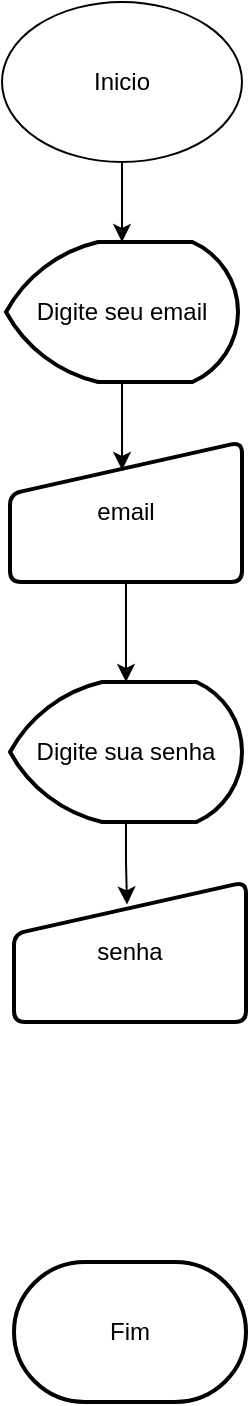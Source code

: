 <mxfile version="21.1.2" type="github">
  <diagram name="Página-1" id="XNRzsAeIM8oSN_OPEkbb">
    <mxGraphModel dx="1122" dy="725" grid="1" gridSize="10" guides="1" tooltips="1" connect="1" arrows="1" fold="1" page="1" pageScale="1" pageWidth="827" pageHeight="1169" math="0" shadow="0">
      <root>
        <mxCell id="0" />
        <mxCell id="1" parent="0" />
        <mxCell id="vs9Lxk-kmgWGQHqngDHr-4" style="edgeStyle=orthogonalEdgeStyle;rounded=0;orthogonalLoop=1;jettySize=auto;html=1;exitX=0.5;exitY=1;exitDx=0;exitDy=0;entryX=0.5;entryY=0;entryDx=0;entryDy=0;entryPerimeter=0;" edge="1" parent="1" source="vs9Lxk-kmgWGQHqngDHr-1" target="vs9Lxk-kmgWGQHqngDHr-3">
          <mxGeometry relative="1" as="geometry" />
        </mxCell>
        <mxCell id="vs9Lxk-kmgWGQHqngDHr-1" value="Inicio" style="ellipse;whiteSpace=wrap;html=1;" vertex="1" parent="1">
          <mxGeometry x="350" y="10" width="120" height="80" as="geometry" />
        </mxCell>
        <mxCell id="vs9Lxk-kmgWGQHqngDHr-2" value="Fim" style="strokeWidth=2;html=1;shape=mxgraph.flowchart.terminator;whiteSpace=wrap;" vertex="1" parent="1">
          <mxGeometry x="356" y="640" width="116" height="70" as="geometry" />
        </mxCell>
        <mxCell id="vs9Lxk-kmgWGQHqngDHr-7" style="edgeStyle=orthogonalEdgeStyle;rounded=0;orthogonalLoop=1;jettySize=auto;html=1;exitX=0.5;exitY=1;exitDx=0;exitDy=0;exitPerimeter=0;entryX=0.483;entryY=0.2;entryDx=0;entryDy=0;entryPerimeter=0;" edge="1" parent="1" source="vs9Lxk-kmgWGQHqngDHr-3" target="vs9Lxk-kmgWGQHqngDHr-5">
          <mxGeometry relative="1" as="geometry" />
        </mxCell>
        <mxCell id="vs9Lxk-kmgWGQHqngDHr-3" value="Digite seu email" style="strokeWidth=2;html=1;shape=mxgraph.flowchart.display;whiteSpace=wrap;" vertex="1" parent="1">
          <mxGeometry x="352" y="130" width="116" height="70" as="geometry" />
        </mxCell>
        <mxCell id="vs9Lxk-kmgWGQHqngDHr-10" style="edgeStyle=orthogonalEdgeStyle;rounded=0;orthogonalLoop=1;jettySize=auto;html=1;entryX=0.5;entryY=0;entryDx=0;entryDy=0;entryPerimeter=0;" edge="1" parent="1" source="vs9Lxk-kmgWGQHqngDHr-5" target="vs9Lxk-kmgWGQHqngDHr-9">
          <mxGeometry relative="1" as="geometry" />
        </mxCell>
        <mxCell id="vs9Lxk-kmgWGQHqngDHr-5" value="email" style="html=1;strokeWidth=2;shape=manualInput;whiteSpace=wrap;rounded=1;size=26;arcSize=11;" vertex="1" parent="1">
          <mxGeometry x="354" y="230" width="116" height="70" as="geometry" />
        </mxCell>
        <mxCell id="vs9Lxk-kmgWGQHqngDHr-13" style="edgeStyle=orthogonalEdgeStyle;rounded=0;orthogonalLoop=1;jettySize=auto;html=1;entryX=0.487;entryY=0.16;entryDx=0;entryDy=0;entryPerimeter=0;" edge="1" parent="1" source="vs9Lxk-kmgWGQHqngDHr-9" target="vs9Lxk-kmgWGQHqngDHr-11">
          <mxGeometry relative="1" as="geometry" />
        </mxCell>
        <mxCell id="vs9Lxk-kmgWGQHqngDHr-9" value="Digite sua senha" style="strokeWidth=2;html=1;shape=mxgraph.flowchart.display;whiteSpace=wrap;" vertex="1" parent="1">
          <mxGeometry x="354" y="350" width="116" height="70" as="geometry" />
        </mxCell>
        <mxCell id="vs9Lxk-kmgWGQHqngDHr-11" value="senha" style="html=1;strokeWidth=2;shape=manualInput;whiteSpace=wrap;rounded=1;size=26;arcSize=11;" vertex="1" parent="1">
          <mxGeometry x="356" y="450" width="116" height="70" as="geometry" />
        </mxCell>
      </root>
    </mxGraphModel>
  </diagram>
</mxfile>
